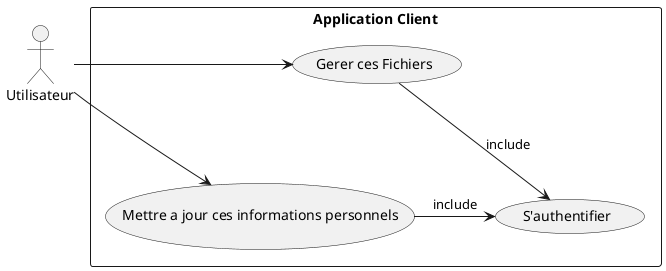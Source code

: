 @startuml

actor Utilisateur


rectangle "Application Client" {
  usecase "Gerer ces Fichiers" as manageFiles
  usecase "S'authentifier" as login
  usecase "Mettre a jour ces informations personnels" as updateAccount

  Utilisateur -right-> (manageFiles)
  Utilisateur -right-> (updateAccount)
  manageFiles -down-> (login) : include
  updateAccount -right-> (login) : include

}

@enduml